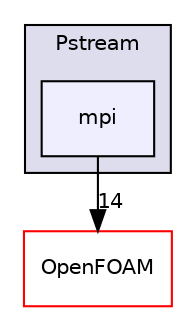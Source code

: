 digraph "src/Pstream/mpi" {
  bgcolor=transparent;
  compound=true
  node [ fontsize="10", fontname="Helvetica"];
  edge [ labelfontsize="10", labelfontname="Helvetica"];
  subgraph clusterdir_ff51fe012a37fcf6e2c3724d940b7d0e {
    graph [ bgcolor="#ddddee", pencolor="black", label="Pstream" fontname="Helvetica", fontsize="10", URL="dir_ff51fe012a37fcf6e2c3724d940b7d0e.html"]
  dir_f35db020dd38cae7d6409f3bc98df172 [shape=box, label="mpi", style="filled", fillcolor="#eeeeff", pencolor="black", URL="dir_f35db020dd38cae7d6409f3bc98df172.html"];
  }
  dir_c5473ff19b20e6ec4dfe5c310b3778a8 [shape=box label="OpenFOAM" color="red" URL="dir_c5473ff19b20e6ec4dfe5c310b3778a8.html"];
  dir_f35db020dd38cae7d6409f3bc98df172->dir_c5473ff19b20e6ec4dfe5c310b3778a8 [headlabel="14", labeldistance=1.5 headhref="dir_002275_002151.html"];
}
